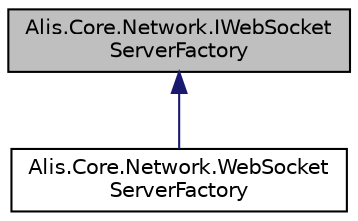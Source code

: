 digraph "Alis.Core.Network.IWebSocketServerFactory"
{
 // LATEX_PDF_SIZE
  edge [fontname="Helvetica",fontsize="10",labelfontname="Helvetica",labelfontsize="10"];
  node [fontname="Helvetica",fontsize="10",shape=record];
  Node1 [label="Alis.Core.Network.IWebSocket\lServerFactory",height=0.2,width=0.4,color="black", fillcolor="grey75", style="filled", fontcolor="black",tooltip="Web socket server factory used to open web socket server connections"];
  Node1 -> Node2 [dir="back",color="midnightblue",fontsize="10",style="solid",fontname="Helvetica"];
  Node2 [label="Alis.Core.Network.WebSocket\lServerFactory",height=0.2,width=0.4,color="black", fillcolor="white", style="filled",URL="$class_alis_1_1_core_1_1_network_1_1_web_socket_server_factory.html",tooltip="Web socket server factory used to open web socket server connections"];
}

